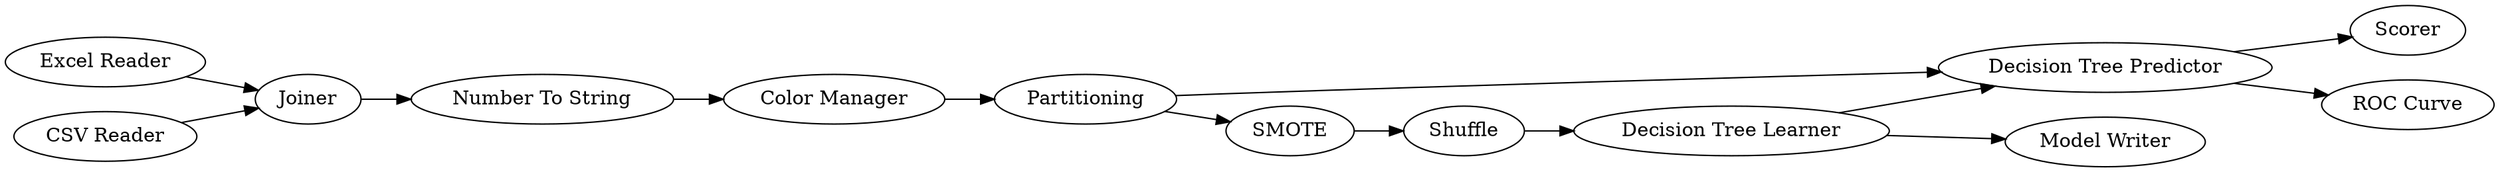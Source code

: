 digraph {
	97 -> 104
	61 -> 107
	67 -> 61
	107 -> 106
	100 -> 67
	107 -> 101
	97 -> 107
	110 -> 97
	103 -> 108
	105 -> 108
	108 -> 100
	61 -> 109
	109 -> 110
	107 [label="Decision Tree Predictor"]
	103 [label="Excel Reader"]
	104 [label="Model Writer"]
	67 [label="Color Manager"]
	97 [label="Decision Tree Learner"]
	101 [label="ROC Curve"]
	61 [label=Partitioning]
	109 [label=SMOTE]
	100 [label="Number To String"]
	108 [label=Joiner]
	105 [label="CSV Reader"]
	110 [label=Shuffle]
	106 [label=Scorer]
	rankdir=LR
}
